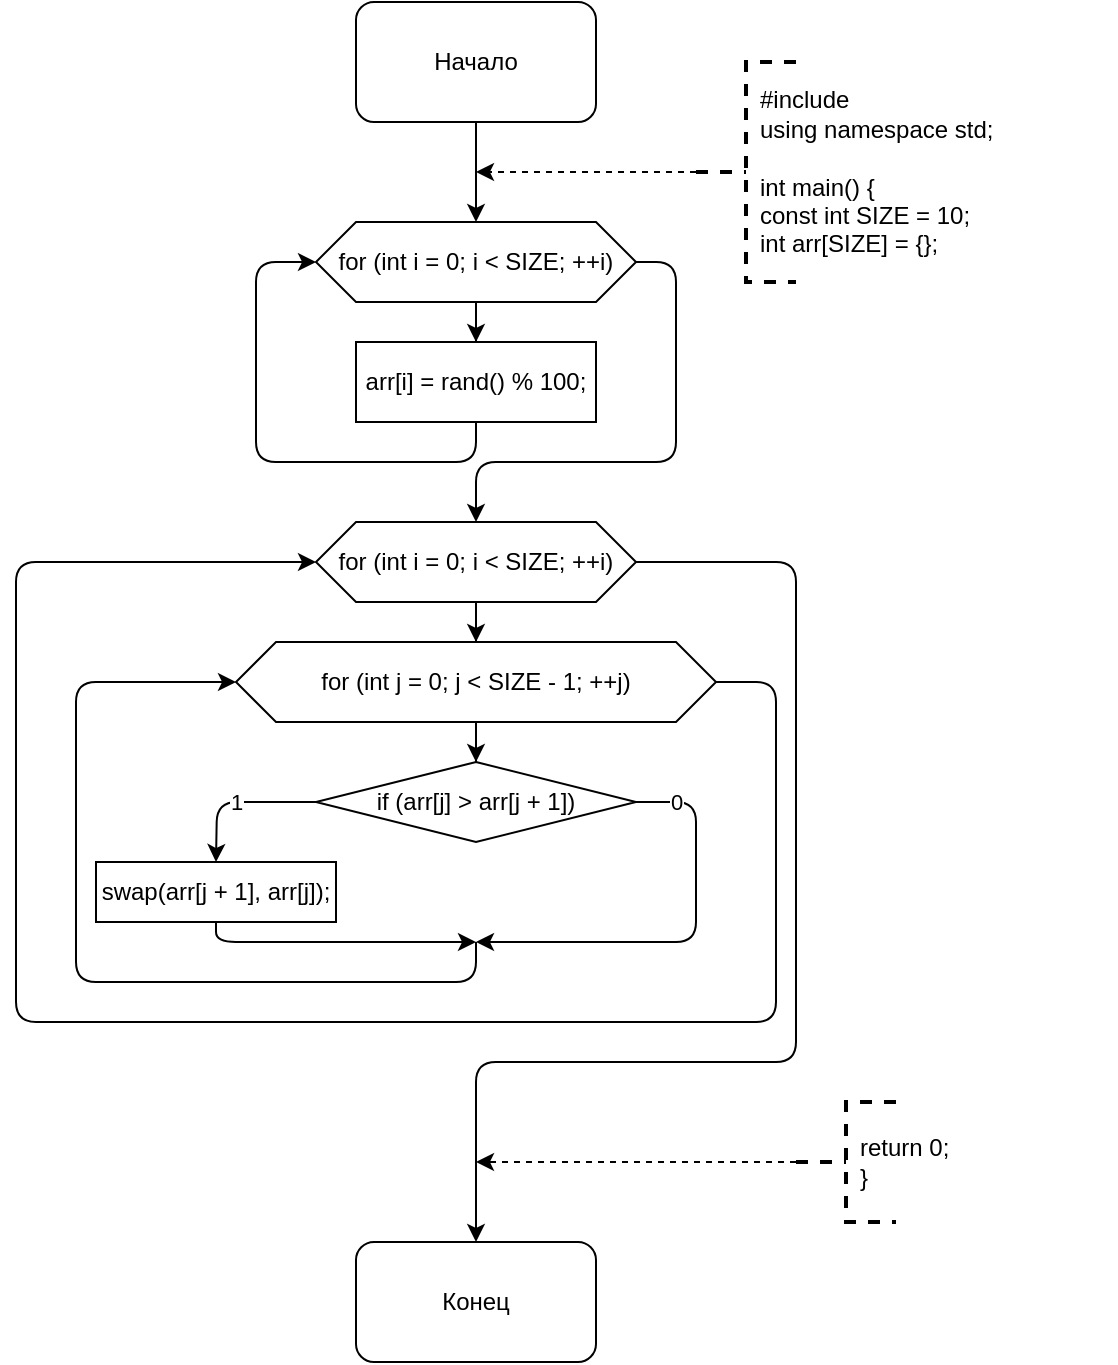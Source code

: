 <mxfile version="13.9.9" type="device"><diagram id="P4HoMllSdo0L75d8Abx2" name="Страница 1"><mxGraphModel dx="1024" dy="592" grid="1" gridSize="10" guides="1" tooltips="1" connect="1" arrows="1" fold="1" page="1" pageScale="1" pageWidth="827" pageHeight="1169" math="0" shadow="0"><root><mxCell id="0"/><mxCell id="1" parent="0"/><mxCell id="TETOsKaFpvuquVcKnJr8-1" style="edgeStyle=orthogonalEdgeStyle;rounded=0;orthogonalLoop=1;jettySize=auto;html=1;entryX=0.5;entryY=0;entryDx=0;entryDy=0;" edge="1" parent="1" source="TETOsKaFpvuquVcKnJr8-2" target="TETOsKaFpvuquVcKnJr8-4"><mxGeometry relative="1" as="geometry"/></mxCell><mxCell id="TETOsKaFpvuquVcKnJr8-2" value="Начало" style="rounded=1;whiteSpace=wrap;html=1;" vertex="1" parent="1"><mxGeometry x="340" y="10" width="120" height="60" as="geometry"/></mxCell><mxCell id="TETOsKaFpvuquVcKnJr8-3" style="edgeStyle=orthogonalEdgeStyle;rounded=0;orthogonalLoop=1;jettySize=auto;html=1;" edge="1" parent="1" source="TETOsKaFpvuquVcKnJr8-4" target="TETOsKaFpvuquVcKnJr8-5"><mxGeometry relative="1" as="geometry"/></mxCell><mxCell id="TETOsKaFpvuquVcKnJr8-4" value="for (int i = 0; i &amp;lt; SIZE; ++i)" style="shape=hexagon;perimeter=hexagonPerimeter2;whiteSpace=wrap;html=1;fixedSize=1;" vertex="1" parent="1"><mxGeometry x="320" y="120" width="160" height="40" as="geometry"/></mxCell><mxCell id="TETOsKaFpvuquVcKnJr8-5" value="arr[i] = rand() % 100;" style="rounded=0;whiteSpace=wrap;html=1;" vertex="1" parent="1"><mxGeometry x="340" y="180" width="120" height="40" as="geometry"/></mxCell><mxCell id="TETOsKaFpvuquVcKnJr8-6" value="" style="endArrow=classic;html=1;exitX=0.5;exitY=1;exitDx=0;exitDy=0;entryX=0;entryY=0.5;entryDx=0;entryDy=0;" edge="1" parent="1" source="TETOsKaFpvuquVcKnJr8-5" target="TETOsKaFpvuquVcKnJr8-4"><mxGeometry width="50" height="50" relative="1" as="geometry"><mxPoint x="390" y="330" as="sourcePoint"/><mxPoint x="440" y="280" as="targetPoint"/><Array as="points"><mxPoint x="400" y="240"/><mxPoint x="290" y="240"/><mxPoint x="290" y="140"/></Array></mxGeometry></mxCell><mxCell id="TETOsKaFpvuquVcKnJr8-7" value="" style="endArrow=classic;html=1;exitX=1;exitY=0.5;exitDx=0;exitDy=0;" edge="1" parent="1" source="TETOsKaFpvuquVcKnJr8-4"><mxGeometry width="50" height="50" relative="1" as="geometry"><mxPoint x="390" y="330" as="sourcePoint"/><mxPoint x="400" y="270" as="targetPoint"/><Array as="points"><mxPoint x="500" y="140"/><mxPoint x="500" y="240"/><mxPoint x="400" y="240"/></Array></mxGeometry></mxCell><mxCell id="TETOsKaFpvuquVcKnJr8-8" style="edgeStyle=orthogonalEdgeStyle;rounded=0;orthogonalLoop=1;jettySize=auto;html=1;" edge="1" parent="1" source="TETOsKaFpvuquVcKnJr8-9" target="TETOsKaFpvuquVcKnJr8-11"><mxGeometry relative="1" as="geometry"/></mxCell><mxCell id="TETOsKaFpvuquVcKnJr8-9" value="for (int i = 0; i &amp;lt; SIZE; ++i)" style="shape=hexagon;perimeter=hexagonPerimeter2;whiteSpace=wrap;html=1;fixedSize=1;" vertex="1" parent="1"><mxGeometry x="320" y="270" width="160" height="40" as="geometry"/></mxCell><mxCell id="TETOsKaFpvuquVcKnJr8-10" style="edgeStyle=orthogonalEdgeStyle;rounded=0;orthogonalLoop=1;jettySize=auto;html=1;" edge="1" parent="1" source="TETOsKaFpvuquVcKnJr8-11" target="TETOsKaFpvuquVcKnJr8-23"><mxGeometry relative="1" as="geometry"><mxPoint x="400" y="400" as="targetPoint"/></mxGeometry></mxCell><mxCell id="TETOsKaFpvuquVcKnJr8-11" value="for (int j = 0; j &amp;lt; SIZE - 1; ++j)" style="shape=hexagon;perimeter=hexagonPerimeter2;whiteSpace=wrap;html=1;fixedSize=1;" vertex="1" parent="1"><mxGeometry x="280" y="330" width="240" height="40" as="geometry"/></mxCell><mxCell id="TETOsKaFpvuquVcKnJr8-12" value="swap(arr[j + 1], arr[j]);" style="rounded=0;whiteSpace=wrap;html=1;" vertex="1" parent="1"><mxGeometry x="210" y="440" width="120" height="30" as="geometry"/></mxCell><mxCell id="TETOsKaFpvuquVcKnJr8-14" value="" style="endArrow=classic;html=1;exitX=1;exitY=0.5;exitDx=0;exitDy=0;entryX=0;entryY=0.5;entryDx=0;entryDy=0;" edge="1" parent="1" source="TETOsKaFpvuquVcKnJr8-11" target="TETOsKaFpvuquVcKnJr8-9"><mxGeometry width="50" height="50" relative="1" as="geometry"><mxPoint x="390" y="520" as="sourcePoint"/><mxPoint x="440" y="470" as="targetPoint"/><Array as="points"><mxPoint x="550" y="350"/><mxPoint x="550" y="470"/><mxPoint x="550" y="520"/><mxPoint x="170" y="520"/><mxPoint x="170" y="290"/></Array></mxGeometry></mxCell><mxCell id="TETOsKaFpvuquVcKnJr8-15" value="" style="endArrow=classic;html=1;exitX=1;exitY=0.5;exitDx=0;exitDy=0;" edge="1" parent="1" source="TETOsKaFpvuquVcKnJr8-9" target="TETOsKaFpvuquVcKnJr8-16"><mxGeometry width="50" height="50" relative="1" as="geometry"><mxPoint x="390" y="520" as="sourcePoint"/><mxPoint x="400" y="530" as="targetPoint"/><Array as="points"><mxPoint x="560" y="290"/><mxPoint x="560" y="480"/><mxPoint x="560" y="540"/><mxPoint x="400" y="540"/></Array></mxGeometry></mxCell><mxCell id="TETOsKaFpvuquVcKnJr8-16" value="Конец" style="rounded=1;whiteSpace=wrap;html=1;" vertex="1" parent="1"><mxGeometry x="340" y="630" width="120" height="60" as="geometry"/></mxCell><mxCell id="TETOsKaFpvuquVcKnJr8-17" style="edgeStyle=orthogonalEdgeStyle;rounded=0;orthogonalLoop=1;jettySize=auto;html=1;dashed=1;" edge="1" parent="1" source="TETOsKaFpvuquVcKnJr8-18"><mxGeometry relative="1" as="geometry"><mxPoint x="400" y="95" as="targetPoint"/></mxGeometry></mxCell><mxCell id="TETOsKaFpvuquVcKnJr8-18" value="" style="strokeWidth=2;html=1;shape=mxgraph.flowchart.annotation_2;align=left;labelPosition=right;pointerEvents=1;dashed=1;" vertex="1" parent="1"><mxGeometry x="510" y="40" width="50" height="110" as="geometry"/></mxCell><mxCell id="TETOsKaFpvuquVcKnJr8-19" value="#include&amp;nbsp;&lt;br&gt;using namespace std;&lt;br&gt;&lt;br&gt;int main() {&lt;br&gt;const int SIZE = 10;&lt;br&gt;int arr[SIZE] = {};" style="text;html=1;strokeColor=none;fillColor=none;align=left;verticalAlign=middle;whiteSpace=wrap;rounded=0;dashed=1;" vertex="1" parent="1"><mxGeometry x="540" y="40" width="180" height="110" as="geometry"/></mxCell><mxCell id="TETOsKaFpvuquVcKnJr8-20" style="edgeStyle=orthogonalEdgeStyle;rounded=0;orthogonalLoop=1;jettySize=auto;html=1;dashed=1;exitX=0;exitY=0.5;exitDx=0;exitDy=0;exitPerimeter=0;" edge="1" parent="1" source="TETOsKaFpvuquVcKnJr8-21"><mxGeometry relative="1" as="geometry"><mxPoint x="400" y="590" as="targetPoint"/><Array as="points"><mxPoint x="550" y="590"/></Array></mxGeometry></mxCell><mxCell id="TETOsKaFpvuquVcKnJr8-21" value="" style="strokeWidth=2;html=1;shape=mxgraph.flowchart.annotation_2;align=left;labelPosition=right;pointerEvents=1;dashed=1;" vertex="1" parent="1"><mxGeometry x="560" y="560" width="50" height="60" as="geometry"/></mxCell><mxCell id="TETOsKaFpvuquVcKnJr8-22" value="return 0;&lt;br&gt;}" style="text;html=1;strokeColor=none;fillColor=none;align=left;verticalAlign=middle;whiteSpace=wrap;rounded=0;dashed=1;" vertex="1" parent="1"><mxGeometry x="590" y="565" width="110" height="50" as="geometry"/></mxCell><mxCell id="TETOsKaFpvuquVcKnJr8-24" value="1" style="edgeStyle=orthogonalEdgeStyle;rounded=1;orthogonalLoop=1;jettySize=auto;html=1;" edge="1" parent="1" source="TETOsKaFpvuquVcKnJr8-23"><mxGeometry relative="1" as="geometry"><mxPoint x="270" y="440" as="targetPoint"/></mxGeometry></mxCell><mxCell id="TETOsKaFpvuquVcKnJr8-23" value="if (arr[j] &amp;gt; arr[j + 1])" style="rhombus;whiteSpace=wrap;html=1;" vertex="1" parent="1"><mxGeometry x="320" y="390" width="160" height="40" as="geometry"/></mxCell><mxCell id="TETOsKaFpvuquVcKnJr8-25" value="0" style="endArrow=classic;html=1;exitX=1;exitY=0.5;exitDx=0;exitDy=0;" edge="1" parent="1" source="TETOsKaFpvuquVcKnJr8-23"><mxGeometry x="-0.809" width="50" height="50" relative="1" as="geometry"><mxPoint x="390" y="530" as="sourcePoint"/><mxPoint x="400" y="480" as="targetPoint"/><Array as="points"><mxPoint x="510" y="410"/><mxPoint x="510" y="480"/><mxPoint x="400" y="480"/></Array><mxPoint as="offset"/></mxGeometry></mxCell><mxCell id="TETOsKaFpvuquVcKnJr8-26" value="" style="endArrow=classic;html=1;exitX=0.5;exitY=1;exitDx=0;exitDy=0;" edge="1" parent="1" source="TETOsKaFpvuquVcKnJr8-12"><mxGeometry width="50" height="50" relative="1" as="geometry"><mxPoint x="390" y="530" as="sourcePoint"/><mxPoint x="400" y="480" as="targetPoint"/><Array as="points"><mxPoint x="270" y="480"/></Array></mxGeometry></mxCell><mxCell id="TETOsKaFpvuquVcKnJr8-27" value="" style="endArrow=classic;html=1;entryX=0;entryY=0.5;entryDx=0;entryDy=0;" edge="1" parent="1" target="TETOsKaFpvuquVcKnJr8-11"><mxGeometry width="50" height="50" relative="1" as="geometry"><mxPoint x="400" y="480" as="sourcePoint"/><mxPoint x="440" y="480" as="targetPoint"/><Array as="points"><mxPoint x="400" y="500"/><mxPoint x="200" y="500"/><mxPoint x="200" y="350"/></Array></mxGeometry></mxCell></root></mxGraphModel></diagram></mxfile>